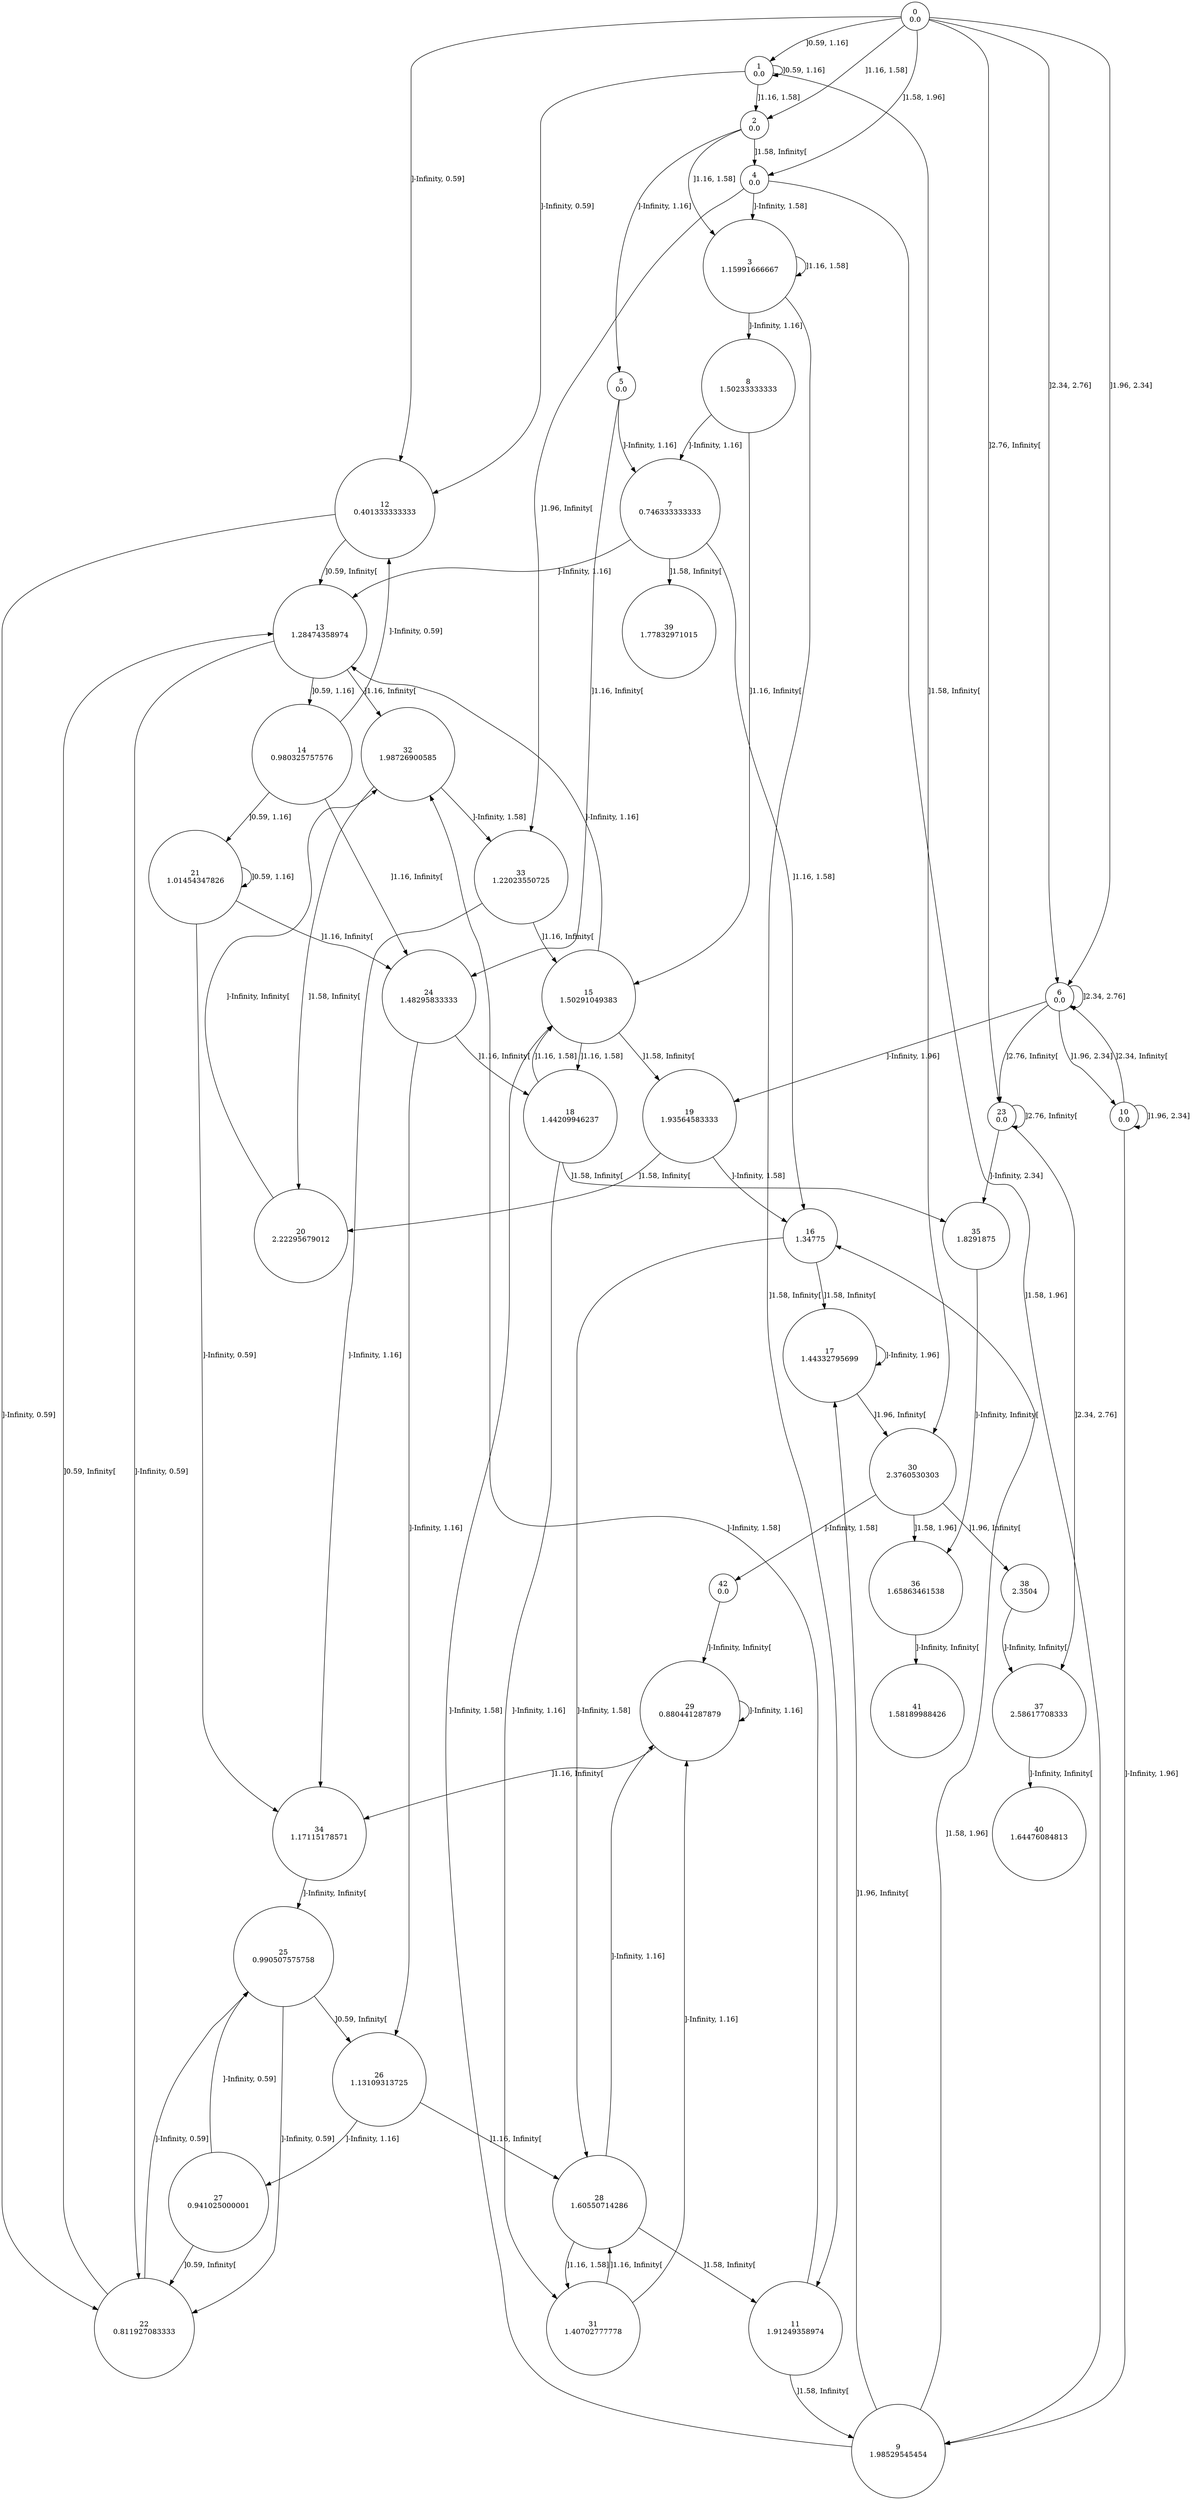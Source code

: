 digraph a {
0 [shape=circle, label="0\n0.0"];
	0 -> 12 [label="]-Infinity, 0.59]"];
	0 -> 1 [label="]0.59, 1.16]"];
	0 -> 2 [label="]1.16, 1.58]"];
	0 -> 4 [label="]1.58, 1.96]"];
	0 -> 6 [label="]1.96, 2.34]"];
	0 -> 6 [label="]2.34, 2.76]"];
	0 -> 23 [label="]2.76, Infinity["];
1 [shape=circle, label="1\n0.0"];
	1 -> 12 [label="]-Infinity, 0.59]"];
	1 -> 1 [label="]0.59, 1.16]"];
	1 -> 2 [label="]1.16, 1.58]"];
	1 -> 30 [label="]1.58, Infinity["];
2 [shape=circle, label="2\n0.0"];
	2 -> 5 [label="]-Infinity, 1.16]"];
	2 -> 3 [label="]1.16, 1.58]"];
	2 -> 4 [label="]1.58, Infinity["];
3 [shape=circle, label="3\n1.15991666667"];
	3 -> 8 [label="]-Infinity, 1.16]"];
	3 -> 3 [label="]1.16, 1.58]"];
	3 -> 11 [label="]1.58, Infinity["];
4 [shape=circle, label="4\n0.0"];
	4 -> 3 [label="]-Infinity, 1.58]"];
	4 -> 9 [label="]1.58, 1.96]"];
	4 -> 33 [label="]1.96, Infinity["];
5 [shape=circle, label="5\n0.0"];
	5 -> 7 [label="]-Infinity, 1.16]"];
	5 -> 24 [label="]1.16, Infinity["];
6 [shape=circle, label="6\n0.0"];
	6 -> 19 [label="]-Infinity, 1.96]"];
	6 -> 10 [label="]1.96, 2.34]"];
	6 -> 6 [label="]2.34, 2.76]"];
	6 -> 23 [label="]2.76, Infinity["];
7 [shape=circle, label="7\n0.746333333333"];
	7 -> 13 [label="]-Infinity, 1.16]"];
	7 -> 16 [label="]1.16, 1.58]"];
	7 -> 39 [label="]1.58, Infinity["];
8 [shape=circle, label="8\n1.50233333333"];
	8 -> 7 [label="]-Infinity, 1.16]"];
	8 -> 15 [label="]1.16, Infinity["];
9 [shape=circle, label="9\n1.98529545454"];
	9 -> 15 [label="]-Infinity, 1.58]"];
	9 -> 16 [label="]1.58, 1.96]"];
	9 -> 17 [label="]1.96, Infinity["];
10 [shape=circle, label="10\n0.0"];
	10 -> 9 [label="]-Infinity, 1.96]"];
	10 -> 10 [label="]1.96, 2.34]"];
	10 -> 6 [label="]2.34, Infinity["];
11 [shape=circle, label="11\n1.91249358974"];
	11 -> 32 [label="]-Infinity, 1.58]"];
	11 -> 9 [label="]1.58, Infinity["];
12 [shape=circle, label="12\n0.401333333333"];
	12 -> 22 [label="]-Infinity, 0.59]"];
	12 -> 13 [label="]0.59, Infinity["];
13 [shape=circle, label="13\n1.28474358974"];
	13 -> 22 [label="]-Infinity, 0.59]"];
	13 -> 14 [label="]0.59, 1.16]"];
	13 -> 32 [label="]1.16, Infinity["];
14 [shape=circle, label="14\n0.980325757576"];
	14 -> 12 [label="]-Infinity, 0.59]"];
	14 -> 21 [label="]0.59, 1.16]"];
	14 -> 24 [label="]1.16, Infinity["];
15 [shape=circle, label="15\n1.50291049383"];
	15 -> 13 [label="]-Infinity, 1.16]"];
	15 -> 18 [label="]1.16, 1.58]"];
	15 -> 19 [label="]1.58, Infinity["];
16 [shape=circle, label="16\n1.34775"];
	16 -> 28 [label="]-Infinity, 1.58]"];
	16 -> 17 [label="]1.58, Infinity["];
17 [shape=circle, label="17\n1.44332795699"];
	17 -> 17 [label="]-Infinity, 1.96]"];
	17 -> 30 [label="]1.96, Infinity["];
18 [shape=circle, label="18\n1.44209946237"];
	18 -> 31 [label="]-Infinity, 1.16]"];
	18 -> 15 [label="]1.16, 1.58]"];
	18 -> 35 [label="]1.58, Infinity["];
19 [shape=circle, label="19\n1.93564583333"];
	19 -> 16 [label="]-Infinity, 1.58]"];
	19 -> 20 [label="]1.58, Infinity["];
20 [shape=circle, label="20\n2.22295679012"];
	20 -> 32 [label="]-Infinity, Infinity["];
21 [shape=circle, label="21\n1.01454347826"];
	21 -> 34 [label="]-Infinity, 0.59]"];
	21 -> 21 [label="]0.59, 1.16]"];
	21 -> 24 [label="]1.16, Infinity["];
22 [shape=circle, label="22\n0.811927083333"];
	22 -> 25 [label="]-Infinity, 0.59]"];
	22 -> 13 [label="]0.59, Infinity["];
23 [shape=circle, label="23\n0.0"];
	23 -> 35 [label="]-Infinity, 2.34]"];
	23 -> 37 [label="]2.34, 2.76]"];
	23 -> 23 [label="]2.76, Infinity["];
24 [shape=circle, label="24\n1.48295833333"];
	24 -> 26 [label="]-Infinity, 1.16]"];
	24 -> 18 [label="]1.16, Infinity["];
25 [shape=circle, label="25\n0.990507575758"];
	25 -> 22 [label="]-Infinity, 0.59]"];
	25 -> 26 [label="]0.59, Infinity["];
26 [shape=circle, label="26\n1.13109313725"];
	26 -> 27 [label="]-Infinity, 1.16]"];
	26 -> 28 [label="]1.16, Infinity["];
27 [shape=circle, label="27\n0.941025000001"];
	27 -> 25 [label="]-Infinity, 0.59]"];
	27 -> 22 [label="]0.59, Infinity["];
28 [shape=circle, label="28\n1.60550714286"];
	28 -> 29 [label="]-Infinity, 1.16]"];
	28 -> 31 [label="]1.16, 1.58]"];
	28 -> 11 [label="]1.58, Infinity["];
29 [shape=circle, label="29\n0.880441287879"];
	29 -> 29 [label="]-Infinity, 1.16]"];
	29 -> 34 [label="]1.16, Infinity["];
30 [shape=circle, label="30\n2.3760530303"];
	30 -> 42 [label="]-Infinity, 1.58]"];
	30 -> 36 [label="]1.58, 1.96]"];
	30 -> 38 [label="]1.96, Infinity["];
31 [shape=circle, label="31\n1.40702777778"];
	31 -> 29 [label="]-Infinity, 1.16]"];
	31 -> 28 [label="]1.16, Infinity["];
32 [shape=circle, label="32\n1.98726900585"];
	32 -> 33 [label="]-Infinity, 1.58]"];
	32 -> 20 [label="]1.58, Infinity["];
33 [shape=circle, label="33\n1.22023550725"];
	33 -> 34 [label="]-Infinity, 1.16]"];
	33 -> 15 [label="]1.16, Infinity["];
34 [shape=circle, label="34\n1.17115178571"];
	34 -> 25 [label="]-Infinity, Infinity["];
35 [shape=circle, label="35\n1.8291875"];
	35 -> 36 [label="]-Infinity, Infinity["];
36 [shape=circle, label="36\n1.65863461538"];
	36 -> 41 [label="]-Infinity, Infinity["];
37 [shape=circle, label="37\n2.58617708333"];
	37 -> 40 [label="]-Infinity, Infinity["];
38 [shape=circle, label="38\n2.3504"];
	38 -> 37 [label="]-Infinity, Infinity["];
39 [shape=circle, label="39\n1.77832971015"];
40 [shape=circle, label="40\n1.64476084813"];
41 [shape=circle, label="41\n1.58189988426"];
42 [shape=circle, label="42\n0.0"];
	42 -> 29 [label="]-Infinity, Infinity["];
}